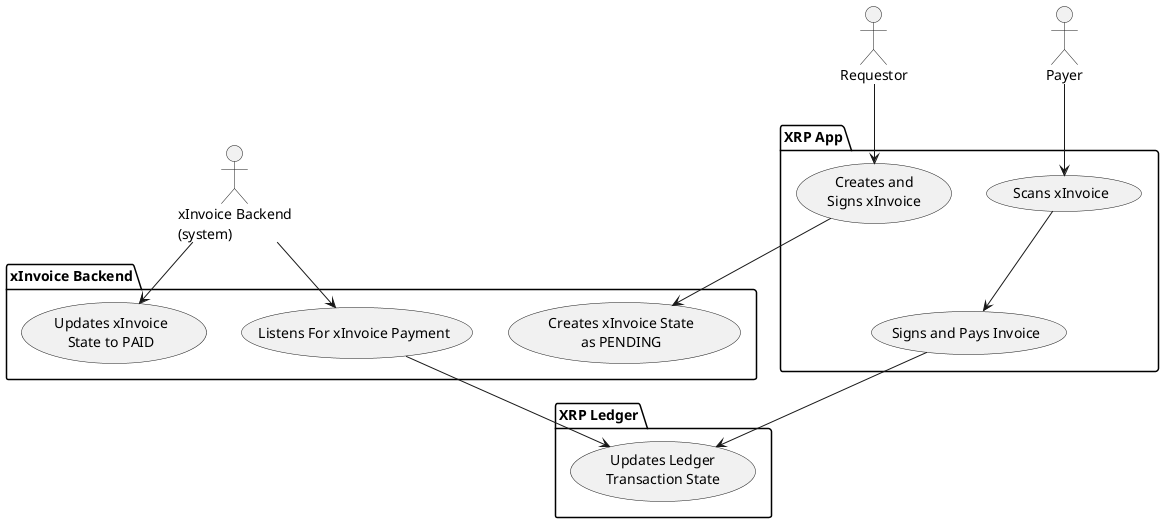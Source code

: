 @startuml xinvoice_use

actor :Requestor: as Requestor
actor :Payer: as Payer
actor :xInvoice Backend\n(system): as Backend

package "XRP App" {
    (Creates and\nSigns xInvoice)
    (Scans xInvoice)
    (Signs and Pays Invoice)
}

package "XRP Ledger" {
    (Updates Ledger\nTransaction State)
}

package "xInvoice Backend" {
    (Listens For xInvoice Payment)
    (Creates xInvoice State\nas PENDING)
    (Updates xInvoice\nState to PAID)
}

'creation
Requestor-->(Creates and\nSigns xInvoice)
(Creates and\nSigns xInvoice)-->(Creates xInvoice State\nas PENDING)

' payment
Payer-->(Scans xInvoice)
(Scans xInvoice)-->(Signs and Pays Invoice)
(Signs and Pays Invoice)->(Updates Ledger\nTransaction State)

'backend updates
Backend-->(Listens For xInvoice Payment)
Backend-->(Updates xInvoice\nState to PAID)
(Listens For xInvoice Payment)-->(Updates Ledger\nTransaction State)




@enduml
